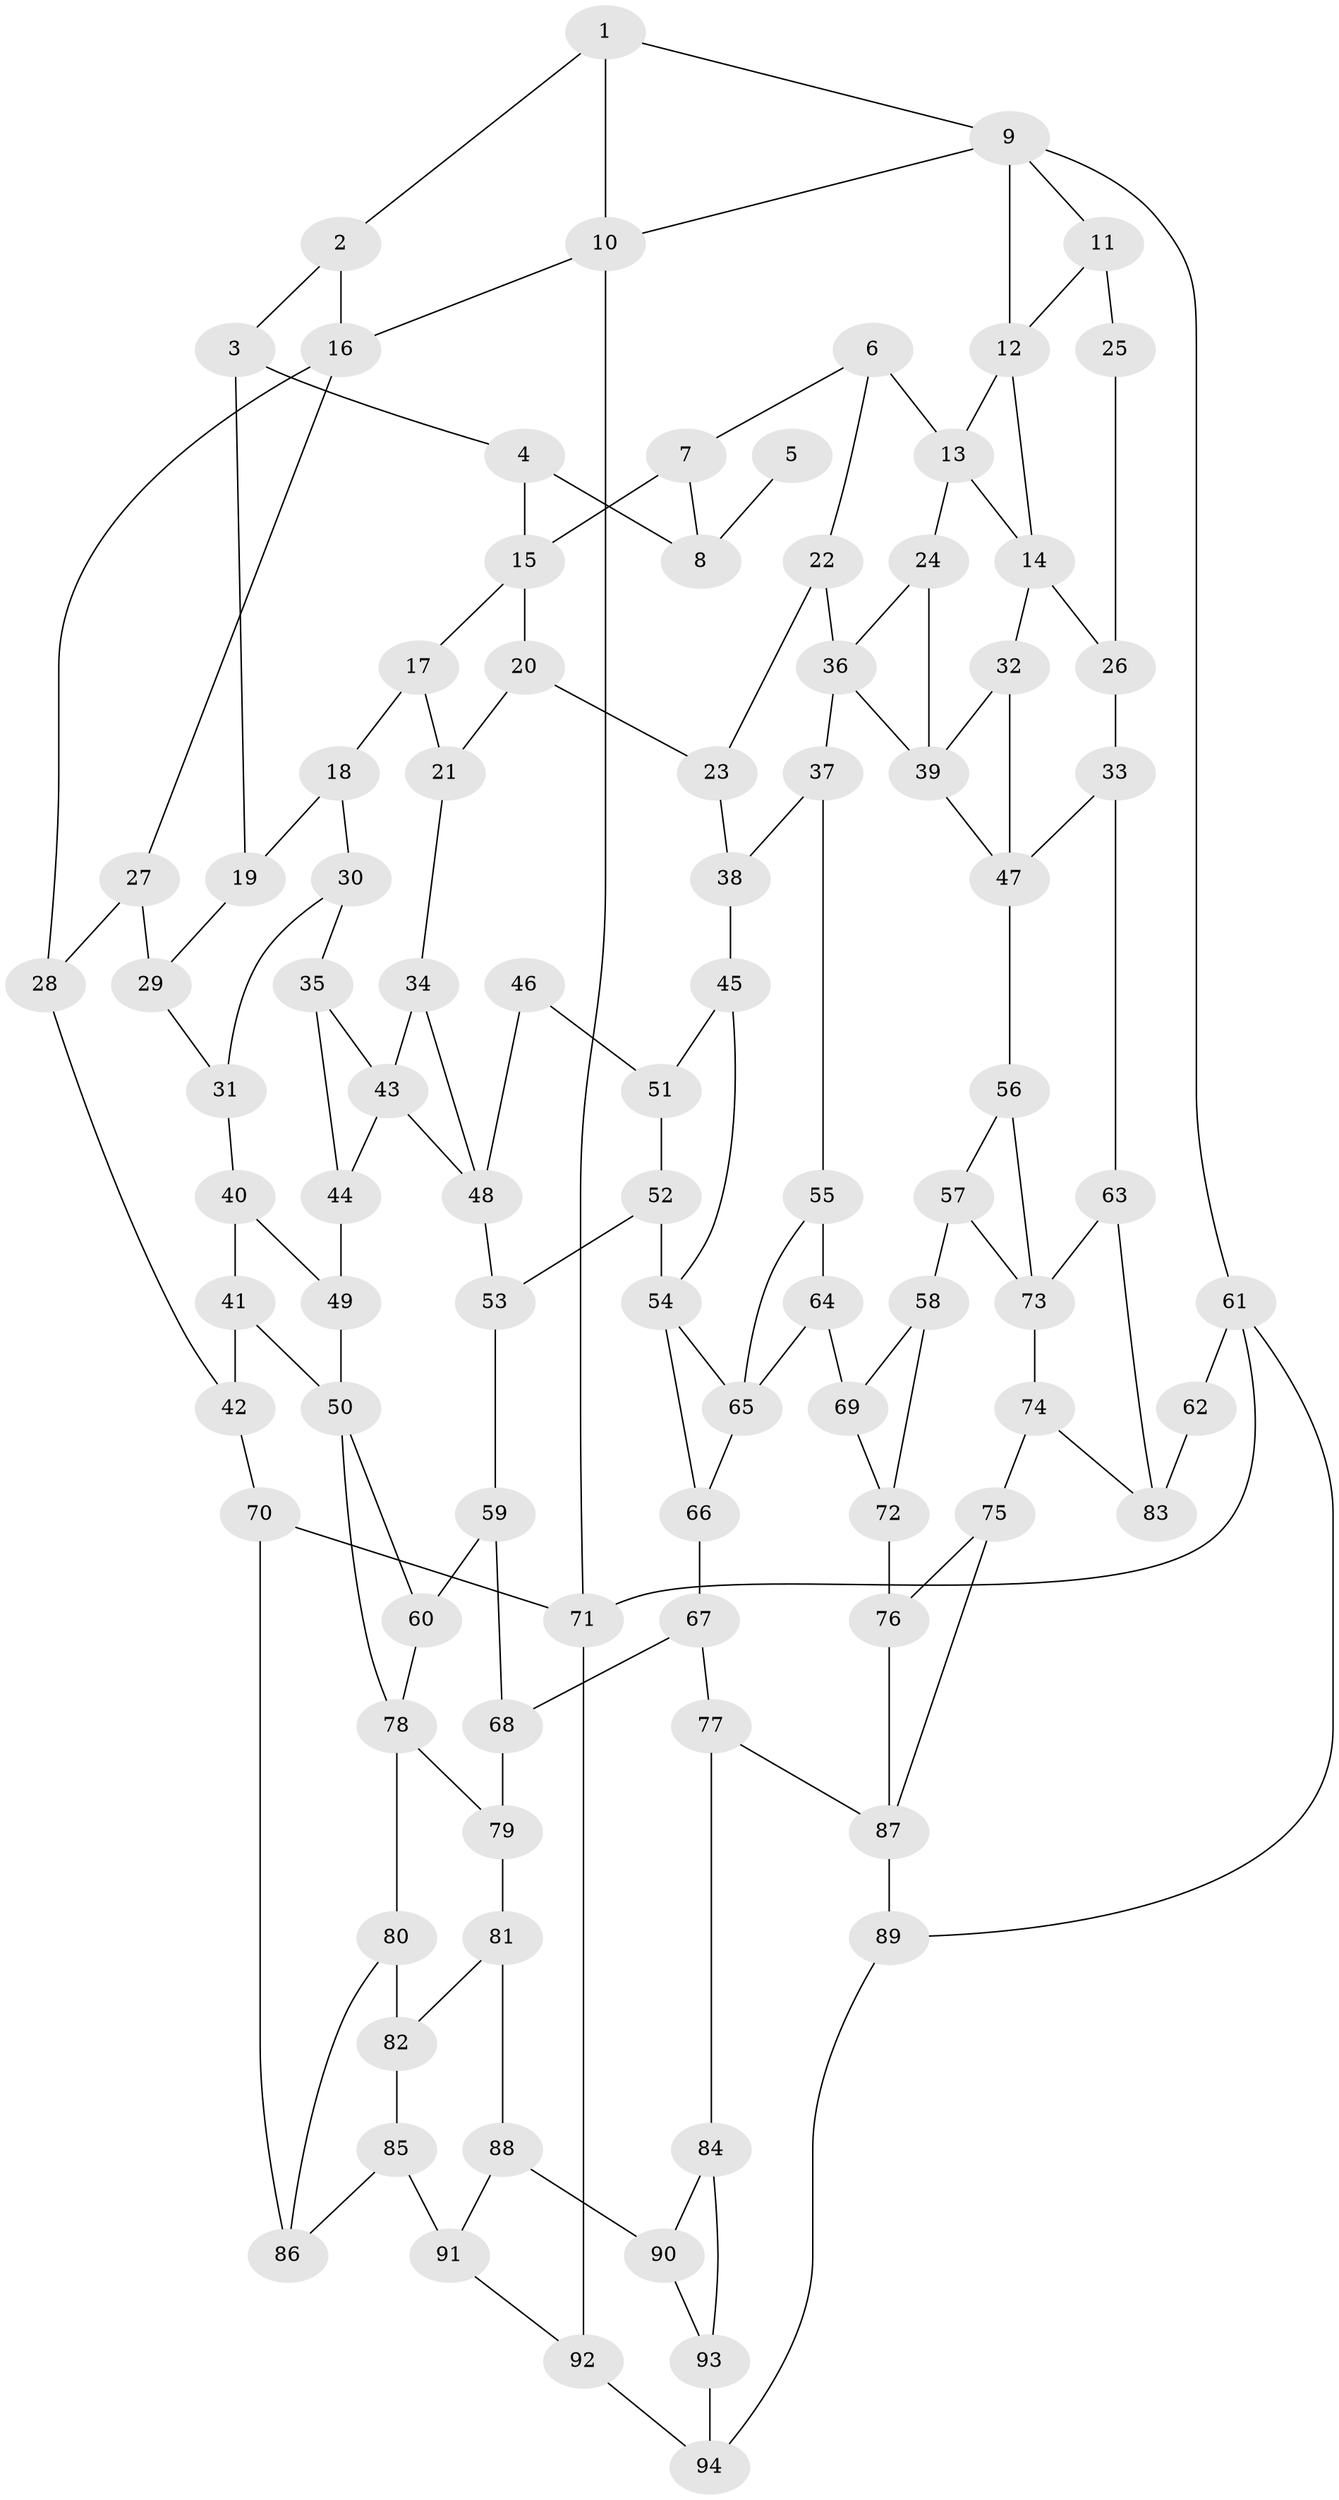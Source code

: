 // original degree distribution, {3: 0.014925373134328358, 4: 0.26119402985074625, 6: 0.2462686567164179, 5: 0.47761194029850745}
// Generated by graph-tools (version 1.1) at 2025/38/03/04/25 23:38:28]
// undirected, 94 vertices, 149 edges
graph export_dot {
  node [color=gray90,style=filled];
  1;
  2;
  3;
  4;
  5;
  6;
  7;
  8;
  9;
  10;
  11;
  12;
  13;
  14;
  15;
  16;
  17;
  18;
  19;
  20;
  21;
  22;
  23;
  24;
  25;
  26;
  27;
  28;
  29;
  30;
  31;
  32;
  33;
  34;
  35;
  36;
  37;
  38;
  39;
  40;
  41;
  42;
  43;
  44;
  45;
  46;
  47;
  48;
  49;
  50;
  51;
  52;
  53;
  54;
  55;
  56;
  57;
  58;
  59;
  60;
  61;
  62;
  63;
  64;
  65;
  66;
  67;
  68;
  69;
  70;
  71;
  72;
  73;
  74;
  75;
  76;
  77;
  78;
  79;
  80;
  81;
  82;
  83;
  84;
  85;
  86;
  87;
  88;
  89;
  90;
  91;
  92;
  93;
  94;
  1 -- 2 [weight=1.0];
  1 -- 9 [weight=1.0];
  1 -- 10 [weight=1.0];
  2 -- 3 [weight=1.0];
  2 -- 16 [weight=1.0];
  3 -- 4 [weight=1.0];
  3 -- 19 [weight=1.0];
  4 -- 8 [weight=1.0];
  4 -- 15 [weight=1.0];
  5 -- 8 [weight=2.0];
  6 -- 7 [weight=1.0];
  6 -- 13 [weight=1.0];
  6 -- 22 [weight=1.0];
  7 -- 8 [weight=1.0];
  7 -- 15 [weight=1.0];
  9 -- 10 [weight=1.0];
  9 -- 11 [weight=1.0];
  9 -- 12 [weight=1.0];
  9 -- 61 [weight=1.0];
  10 -- 16 [weight=1.0];
  10 -- 71 [weight=1.0];
  11 -- 12 [weight=1.0];
  11 -- 25 [weight=2.0];
  12 -- 13 [weight=1.0];
  12 -- 14 [weight=1.0];
  13 -- 14 [weight=1.0];
  13 -- 24 [weight=1.0];
  14 -- 26 [weight=1.0];
  14 -- 32 [weight=1.0];
  15 -- 17 [weight=1.0];
  15 -- 20 [weight=1.0];
  16 -- 27 [weight=1.0];
  16 -- 28 [weight=1.0];
  17 -- 18 [weight=1.0];
  17 -- 21 [weight=1.0];
  18 -- 19 [weight=1.0];
  18 -- 30 [weight=1.0];
  19 -- 29 [weight=1.0];
  20 -- 21 [weight=1.0];
  20 -- 23 [weight=1.0];
  21 -- 34 [weight=1.0];
  22 -- 23 [weight=1.0];
  22 -- 36 [weight=1.0];
  23 -- 38 [weight=1.0];
  24 -- 36 [weight=1.0];
  24 -- 39 [weight=1.0];
  25 -- 26 [weight=2.0];
  26 -- 33 [weight=1.0];
  27 -- 28 [weight=1.0];
  27 -- 29 [weight=2.0];
  28 -- 42 [weight=1.0];
  29 -- 31 [weight=1.0];
  30 -- 31 [weight=1.0];
  30 -- 35 [weight=1.0];
  31 -- 40 [weight=1.0];
  32 -- 39 [weight=1.0];
  32 -- 47 [weight=1.0];
  33 -- 47 [weight=1.0];
  33 -- 63 [weight=1.0];
  34 -- 43 [weight=1.0];
  34 -- 48 [weight=1.0];
  35 -- 43 [weight=1.0];
  35 -- 44 [weight=1.0];
  36 -- 37 [weight=1.0];
  36 -- 39 [weight=1.0];
  37 -- 38 [weight=1.0];
  37 -- 55 [weight=1.0];
  38 -- 45 [weight=1.0];
  39 -- 47 [weight=1.0];
  40 -- 41 [weight=1.0];
  40 -- 49 [weight=1.0];
  41 -- 42 [weight=1.0];
  41 -- 50 [weight=1.0];
  42 -- 70 [weight=1.0];
  43 -- 44 [weight=1.0];
  43 -- 48 [weight=1.0];
  44 -- 49 [weight=2.0];
  45 -- 51 [weight=1.0];
  45 -- 54 [weight=1.0];
  46 -- 48 [weight=1.0];
  46 -- 51 [weight=2.0];
  47 -- 56 [weight=1.0];
  48 -- 53 [weight=1.0];
  49 -- 50 [weight=1.0];
  50 -- 60 [weight=1.0];
  50 -- 78 [weight=1.0];
  51 -- 52 [weight=1.0];
  52 -- 53 [weight=1.0];
  52 -- 54 [weight=1.0];
  53 -- 59 [weight=1.0];
  54 -- 65 [weight=1.0];
  54 -- 66 [weight=1.0];
  55 -- 64 [weight=1.0];
  55 -- 65 [weight=1.0];
  56 -- 57 [weight=1.0];
  56 -- 73 [weight=1.0];
  57 -- 58 [weight=1.0];
  57 -- 73 [weight=1.0];
  58 -- 69 [weight=1.0];
  58 -- 72 [weight=1.0];
  59 -- 60 [weight=1.0];
  59 -- 68 [weight=1.0];
  60 -- 78 [weight=1.0];
  61 -- 62 [weight=1.0];
  61 -- 71 [weight=1.0];
  61 -- 89 [weight=1.0];
  62 -- 83 [weight=2.0];
  63 -- 73 [weight=1.0];
  63 -- 83 [weight=1.0];
  64 -- 65 [weight=1.0];
  64 -- 69 [weight=2.0];
  65 -- 66 [weight=1.0];
  66 -- 67 [weight=1.0];
  67 -- 68 [weight=1.0];
  67 -- 77 [weight=1.0];
  68 -- 79 [weight=1.0];
  69 -- 72 [weight=1.0];
  70 -- 71 [weight=1.0];
  70 -- 86 [weight=2.0];
  71 -- 92 [weight=1.0];
  72 -- 76 [weight=2.0];
  73 -- 74 [weight=1.0];
  74 -- 75 [weight=1.0];
  74 -- 83 [weight=1.0];
  75 -- 76 [weight=1.0];
  75 -- 87 [weight=1.0];
  76 -- 87 [weight=1.0];
  77 -- 84 [weight=1.0];
  77 -- 87 [weight=1.0];
  78 -- 79 [weight=1.0];
  78 -- 80 [weight=1.0];
  79 -- 81 [weight=1.0];
  80 -- 82 [weight=1.0];
  80 -- 86 [weight=1.0];
  81 -- 82 [weight=1.0];
  81 -- 88 [weight=1.0];
  82 -- 85 [weight=1.0];
  84 -- 90 [weight=1.0];
  84 -- 93 [weight=1.0];
  85 -- 86 [weight=1.0];
  85 -- 91 [weight=2.0];
  87 -- 89 [weight=1.0];
  88 -- 90 [weight=2.0];
  88 -- 91 [weight=1.0];
  89 -- 94 [weight=1.0];
  90 -- 93 [weight=1.0];
  91 -- 92 [weight=1.0];
  92 -- 94 [weight=1.0];
  93 -- 94 [weight=2.0];
}
